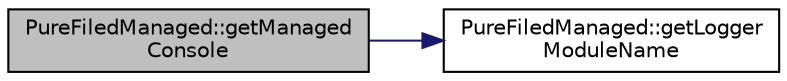 digraph "PureFiledManaged::getManagedConsole"
{
 // LATEX_PDF_SIZE
  edge [fontname="Helvetica",fontsize="10",labelfontname="Helvetica",labelfontsize="10"];
  node [fontname="Helvetica",fontsize="10",shape=record];
  rankdir="LR";
  Node1 [label="PureFiledManaged::getManaged\lConsole",height=0.2,width=0.4,color="black", fillcolor="grey75", style="filled", fontcolor="black",tooltip="Returns access to console preset with logger module name as this class."];
  Node1 -> Node2 [color="midnightblue",fontsize="10",style="solid",fontname="Helvetica"];
  Node2 [label="PureFiledManaged::getLogger\lModuleName",height=0.2,width=0.4,color="black", fillcolor="white", style="filled",URL="$class_pure_filed_managed.html#a15a0268fff227ce45ca580be3f0005af",tooltip="Returns the logger module name of this class."];
}
